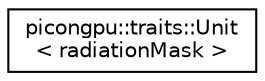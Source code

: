 digraph "Graphical Class Hierarchy"
{
 // LATEX_PDF_SIZE
  edge [fontname="Helvetica",fontsize="10",labelfontname="Helvetica",labelfontsize="10"];
  node [fontname="Helvetica",fontsize="10",shape=record];
  rankdir="LR";
  Node0 [label="picongpu::traits::Unit\l\< radiationMask \>",height=0.2,width=0.4,color="black", fillcolor="white", style="filled",URL="$structpicongpu_1_1traits_1_1_unit_3_01radiation_mask_01_4.html",tooltip=" "];
}
